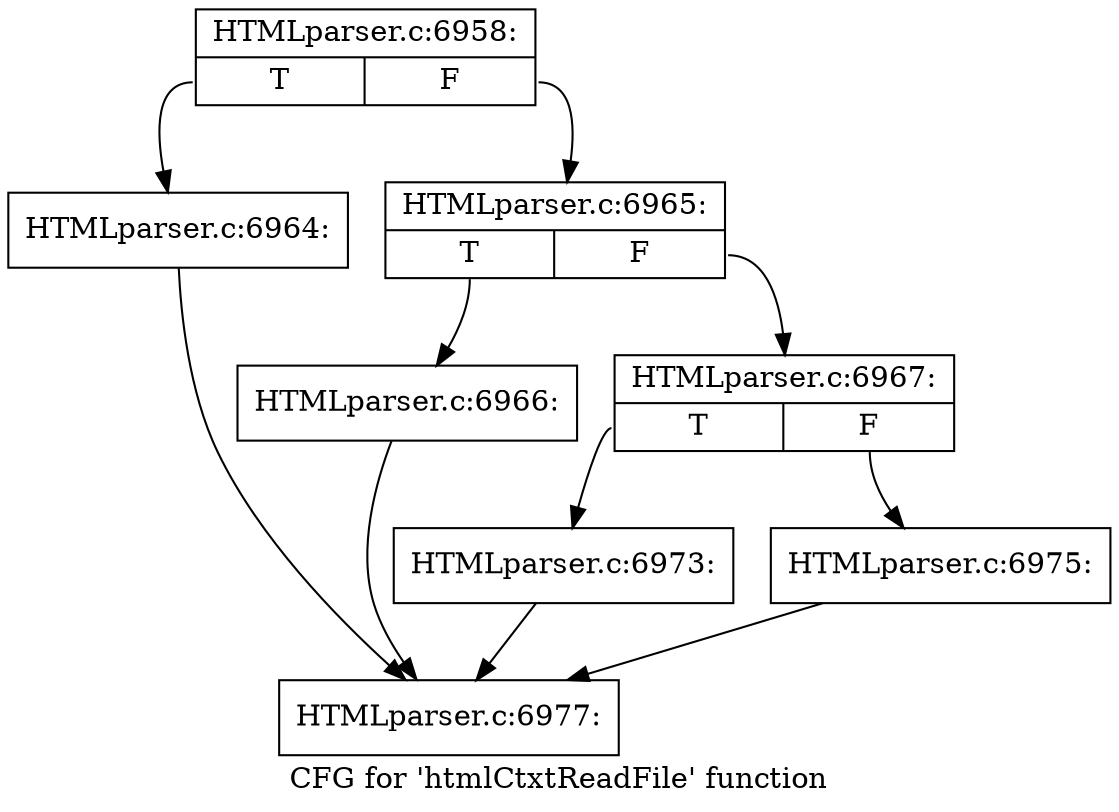 digraph "CFG for 'htmlCtxtReadFile' function" {
	label="CFG for 'htmlCtxtReadFile' function";

	Node0x455e020 [shape=record,label="{HTMLparser.c:6958:|{<s0>T|<s1>F}}"];
	Node0x455e020:s0 -> Node0x455faf0;
	Node0x455e020:s1 -> Node0x455fb40;
	Node0x455faf0 [shape=record,label="{HTMLparser.c:6964:}"];
	Node0x455faf0 -> Node0x455ea40;
	Node0x455fb40 [shape=record,label="{HTMLparser.c:6965:|{<s0>T|<s1>F}}"];
	Node0x455fb40:s0 -> Node0x4560010;
	Node0x455fb40:s1 -> Node0x4560060;
	Node0x4560010 [shape=record,label="{HTMLparser.c:6966:}"];
	Node0x4560010 -> Node0x455ea40;
	Node0x4560060 [shape=record,label="{HTMLparser.c:6967:|{<s0>T|<s1>F}}"];
	Node0x4560060:s0 -> Node0x4560960;
	Node0x4560060:s1 -> Node0x45609b0;
	Node0x4560960 [shape=record,label="{HTMLparser.c:6973:}"];
	Node0x4560960 -> Node0x455ea40;
	Node0x45609b0 [shape=record,label="{HTMLparser.c:6975:}"];
	Node0x45609b0 -> Node0x455ea40;
	Node0x455ea40 [shape=record,label="{HTMLparser.c:6977:}"];
}
